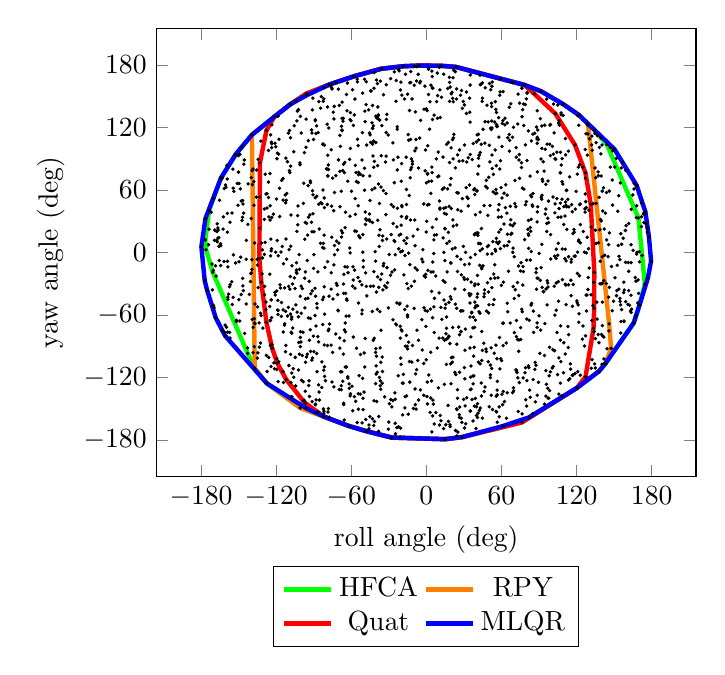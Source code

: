 \begin{tikzpicture}
\begin{axis}[ylabel={yaw angle (deg)}, xlabel={roll angle (deg)}, xtick={-180,-120,-60,0,60,120,180}, ytick={-180,-120,-60,0,60,120,180}, legend style={at={(0.5,-0.2)
}, anchor={north}, legend columns={2}}]
    \addplot[ultra thick, mark={none}, color={green}]
        coordinates {
            (-176.558,12.02)
            (-176.026,2.648)
            (-170.638,-19.02)
            (-142.774,-96.756)
            (-137.108,-111.167)
            (-127.481,-125.524)
            (-100.752,-149.067)
            (-61.688,-166.543)
            (-47.789,-171.471)
            (-27.737,-177.543)
            (14.955,-179.099)
            (28.535,-177.109)
            (76.22,-162.989)
            (120.297,-129.922)
            (137.837,-113.995)
            (143.099,-106.42)
            (165.668,-67.515)
            (170.346,-50.166)
            (174.499,-30.26)
            (172.355,-2.904)
            (169.37,33.194)
            (144.183,103.479)
            (134.387,117.401)
            (121.783,131.941)
            (109.412,142.157)
            (91.55,154.665)
            (78.205,160.733)
            (23.63,177.957)
            (11.976,179.039)
            (-5.591,179.272)
            (-18.509,178.643)
            (-36.035,176.223)
            (-57.737,169.035)
            (-72.291,163.212)
            (-77.866,160.89)
            (-95.9,152.318)
            (-108.621,142.212)
            (-121.616,130.023)
            (-139.364,112.847)
            (-147.406,101.322)
            (-152.47,93.815)
            (-164.062,71.548)
            (-173.612,40.355)
            (-176.558,12.02)
        }
        ;
    \addplot[ultra thick, mark={none}, color={orange}]
        coordinates {
            (-139.364,112.847)
            (-137.108,-111.167)
            (-127.481,-125.524)
            (-100.752,-149.067)
            (-61.688,-166.543)
            (-47.789,-171.471)
            (-27.737,-177.543)
            (14.955,-179.099)
            (28.535,-177.109)
            (76.22,-162.989)
            (120.297,-129.922)
            (137.837,-113.995)
            (143.099,-106.42)
            (147.57,-91.897)
            (145.984,-68.419)
            (129.22,121.964)
            (128.211,124.033)
            (121.783,131.941)
            (109.412,142.157)
            (91.55,154.665)
            (78.205,160.733)
            (23.63,177.957)
            (11.976,179.039)
            (-5.591,179.272)
            (-18.509,178.643)
            (-36.035,176.223)
            (-57.737,169.035)
            (-72.291,163.212)
            (-77.866,160.89)
            (-95.9,152.318)
            (-108.621,142.212)
            (-121.616,130.023)
            (-139.364,112.847)
        }
        ;
    \addplot[ultra thick, mark={none}, color={red}]
        coordinates {
            (-133.406,-5.888)
            (-131.861,-28.443)
            (-127.777,-67.142)
            (-123.245,-91.709)
            (-119.14,-105.983)
            (-112.02,-121.799)
            (-98.439,-142.315)
            (-96.703,-144.459)
            (-81.967,-157.392)
            (-61.688,-166.543)
            (-47.789,-171.471)
            (-27.737,-177.543)
            (14.955,-179.099)
            (28.535,-177.109)
            (76.22,-162.989)
            (120.297,-129.922)
            (127.142,-119.134)
            (133.52,-72.637)
            (134.021,-53.552)
            (134.157,-18.983)
            (131.315,46.266)
            (127.057,76.523)
            (118.726,103.153)
            (103.067,133.144)
            (86.168,152.237)
            (78.205,160.733)
            (23.63,177.957)
            (11.976,179.039)
            (-5.591,179.272)
            (-18.509,178.643)
            (-36.035,176.223)
            (-57.737,169.035)
            (-72.291,163.212)
            (-77.866,160.89)
            (-95.9,152.318)
            (-108.621,142.212)
            (-121.616,130.023)
            (-127.728,117.112)
            (-132.976,85.948)
            (-133.406,-5.888)
        }
        ;
    \addplot[ultra thick, mark={none}, color={blue}]
        coordinates {
            (-179.757,5.524)
            (-177.087,-26.879)
            (-175.185,-36.122)
            (-168.301,-62.555)
            (-163.292,-74.181)
            (-160.715,-80.007)
            (-127.481,-125.524)
            (-96.099,-149.302)
            (-81.967,-157.392)
            (-61.688,-166.543)
            (-47.789,-171.471)
            (-27.737,-177.543)
            (14.955,-179.099)
            (28.535,-177.109)
            (61.293,-166.475)
            (81.974,-158.162)
            (120.297,-129.922)
            (137.837,-113.995)
            (143.099,-106.42)
            (165.668,-67.515)
            (170.346,-50.166)
            (176.964,-24.364)
            (179.495,-8.32)
            (177.808,14.881)
            (174.927,39.099)
            (167.961,64.387)
            (150.288,98.994)
            (134.387,117.401)
            (121.783,131.941)
            (109.412,142.157)
            (91.55,154.665)
            (78.205,160.733)
            (23.63,177.957)
            (11.976,179.039)
            (-5.591,179.272)
            (-18.509,178.643)
            (-36.035,176.223)
            (-57.737,169.035)
            (-72.291,163.212)
            (-77.866,160.89)
            (-95.031,151.179)
            (-108.621,142.212)
            (-121.616,130.023)
            (-139.364,112.847)
            (-147.406,101.322)
            (-152.47,93.815)
            (-164.062,71.548)
            (-176.475,32.57)
            (-179.757,5.524)
        }
        ;
    \addplot+[only marks, color={black}, mark={*}, mark size={0.4}, mark color=black]
        coordinates {
            (3.549,-95.723)
            (59.71,62.292)
            (-91.421,114.613)
            (173.739,37.787)
            (48.76,-1.588)
            (67.365,142.713)
            (-149.111,-65.673)
            (17.336,-146.763)
            (-87.291,-53.186)
            (3.199,-54.301)
            (108.412,51.063)
            (10.487,-165.519)
            (-4.772,-131.833)
            (-90.212,-80.244)
            (-22.747,91.357)
            (18.83,-87.378)
            (-41.922,-18.451)
            (-24.261,145.045)
            (-123.915,-45.473)
            (40.908,-39.7)
            (-50.98,152.882)
            (13.693,-168.979)
            (4.717,157.779)
            (44.71,3.525)
            (76.434,130.242)
            (51.274,119.288)
            (-90.122,108.43)
            (-127.481,-125.524)
            (77.503,-18.329)
            (174.927,39.099)
            (-81.51,102.919)
            (-58.414,-26.432)
            (-56.44,-142.822)
            (42.808,170.03)
            (-28.592,166.718)
            (-170.258,-50.547)
            (5.933,12.105)
            (-69.176,77.809)
            (52.33,159.444)
            (-20.944,-70.775)
            (55.991,13.511)
            (105.506,124.254)
            (67.015,-67.69)
            (163.534,-9.749)
            (-73.591,140.148)
            (-91.421,-103.3)
            (-7.335,-16.744)
            (41.602,90.435)
            (89.014,43.812)
            (-132.557,-86.851)
            (-63.055,162.492)
            (167.953,44.815)
            (21.561,109.823)
            (-83.909,149.532)
            (139.642,-30.106)
            (70.215,-44.156)
            (14.886,-28.51)
            (-148.921,94.1)
            (-97.04,-53.076)
            (126.678,41.858)
            (124.949,81.767)
            (49.642,-37.954)
            (31.006,-147.177)
            (-111.543,56.512)
            (-123.383,122.447)
            (-15.353,-51.527)
            (103.769,3.188)
            (-157.994,-39.899)
            (-119.14,-105.983)
            (162.257,-50.602)
            (108.659,-26.077)
            (16.191,103.776)
            (-88.557,-146.051)
            (115.281,-111.866)
            (9.111,72.636)
            (-31.461,-14.529)
            (-5.591,179.272)
            (-108.255,-124.774)
            (-159.041,70.411)
            (-67.503,-114.6)
            (34.633,-41.569)
            (-76.088,-35.196)
            (17.551,19.275)
            (21.211,167.62)
            (55.536,137.234)
            (102.412,-94.232)
            (-54.248,-150.295)
            (-28.459,-141.008)
            (-1.186,159.649)
            (-14.111,-0.616)
            (-45.288,73.345)
            (30.675,-121.214)
            (129.855,40.545)
            (-47.674,103.028)
            (-129.397,-1.893)
            (118.982,41.625)
            (24.332,26.358)
            (-81.627,-32.865)
            (88.49,29.349)
            (-30.392,-53.203)
            (-93.458,-84.226)
            (49.764,72.108)
            (4.344,-172.083)
            (-11.125,84.787)
            (63.801,-86.867)
            (35.039,93.923)
            (-66.85,-123.558)
            (74.251,-124.767)
            (87.893,-15.535)
            (-61.275,89.341)
            (-127.274,56.321)
            (-32.138,115.075)
            (-0.776,-23.591)
            (-97.946,66.404)
            (-6.923,-103.617)
            (89.373,108.49)
            (-70.566,-55.398)
            (76.88,137.023)
            (-90.647,55.359)
            (-108.484,82.804)
            (-42.915,118.977)
            (155.929,-54.795)
            (105.974,42.085)
            (5.067,-9.204)
            (19.146,-42.414)
            (-55.008,108.616)
            (63.115,42.971)
            (-89.008,-34.298)
            (-31.637,132.465)
            (46.75,104.96)
            (159.106,-9.46)
            (70.192,-4.06)
            (81.483,17.787)
            (-3.61,-6.455)
            (-150.147,92.846)
            (95.428,65.365)
            (-134.354,-33.732)
            (-99.949,114.63)
            (-75.568,14.556)
            (146.171,58.94)
            (-111.008,87.073)
            (-16.622,170.973)
            (-43.009,103.969)
            (-20.019,-74.151)
            (131.315,46.266)
            (-24.931,-163.863)
            (113.627,-4.092)
            (-20.546,0.672)
            (-42.022,81.796)
            (81.538,116.613)
            (69.27,4.116)
            (84.097,-48.854)
            (-73.381,-2.232)
            (135.339,71.758)
            (-155.115,-49.866)
            (98.982,92.904)
            (-52.639,-97.962)
            (-35.544,121.669)
            (-35.007,-114.145)
            (56.56,-162.841)
            (-20.696,155.838)
            (-49.226,-109.771)
            (41.551,-105.097)
            (57.278,8.453)
            (-37.983,-33.395)
            (42.542,-12.271)
            (139.716,73.378)
            (-22.525,-118.224)
            (67.478,17.347)
            (127.743,43.061)
            (-106.434,-111.531)
            (-138.438,-96.113)
            (16.041,-72.748)
            (-107.769,-138.787)
            (-61.591,-130.168)
            (18.95,64.811)
            (101.167,53.255)
            (6.468,-44.014)
            (-167.109,27.496)
            (-121.375,-111.572)
            (59.972,-31.58)
            (29.765,-140.888)
            (-81.041,-14.303)
            (-146.939,33.811)
            (-24.907,-2.163)
            (50.296,102.829)
            (150.288,98.994)
            (174.499,-30.26)
            (-41.589,172.599)
            (-75.708,44.415)
            (-164.062,71.548)
            (165.896,60.955)
            (91.55,154.665)
            (-98.439,-142.315)
            (-7.491,-74.572)
            (134.021,-53.552)
            (-160.085,62.526)
            (42.882,38.725)
            (85.317,-121.928)
            (35.147,-131.485)
            (15.908,36.761)
            (97.143,68.566)
            (153.691,54.474)
            (82.492,-132.064)
            (41.552,113.402)
            (113.355,-91.211)
            (-27.43,-18.713)
            (-54.485,67.172)
            (88.956,117.394)
            (75.371,-83.555)
            (26.531,-78.921)
            (-67.79,121.022)
            (-77.866,160.89)
            (81.526,30.73)
            (59.05,166.267)
            (46.111,-42.469)
            (-132.976,85.948)
            (-103.462,126.232)
            (-38.798,139.599)
            (113.635,-78.906)
            (-14.136,107.707)
            (-44.67,-32.448)
            (-39.857,165.427)
            (-88.551,-41.9)
            (-83.475,-104.926)
            (106.058,126.474)
            (-72.372,-78.119)
            (-45.887,-165.454)
            (128.211,124.033)
            (88.429,-67.548)
            (126.953,98.777)
            (42.308,93.409)
            (-176.475,32.57)
            (1.754,175.77)
            (99.24,17.206)
            (83.063,-7.246)
            (-87.708,121.443)
            (-65.444,-74.255)
            (97.652,28.698)
            (81.032,22.175)
            (66.036,10.288)
            (165.668,-67.515)
            (52.446,119.472)
            (59.138,3.738)
            (-81.738,16.658)
            (24.298,-87.959)
            (-60.964,34.728)
            (-2.04,-137.02)
            (10.816,156.029)
            (-78.271,79.615)
            (78.976,142.033)
            (24.305,57.402)
            (68.516,163.049)
            (-63.828,-109.859)
            (-114.43,-54.996)
            (128.264,-40.777)
            (-38.938,83.296)
            (35.35,-119.527)
            (-134.872,-12.142)
            (-8.869,-145.983)
            (145.794,-75.229)
            (-36.889,-127.893)
            (63.384,64.895)
            (27.769,39.671)
            (-19.081,1.449)
            (76.238,-54.504)
            (-136.893,-68.443)
            (15.695,-77.994)
            (-117.745,108.597)
            (134.989,-82.667)
            (54.665,-24.563)
            (-128.83,9.663)
            (126.955,56.158)
            (-101.006,85.931)
            (38.65,55.532)
            (24.237,156.942)
            (-15.002,151.807)
            (-96.632,-18.678)
            (-33.295,-31.877)
            (79.882,48.728)
            (-117.972,-104.886)
            (-13.437,-104.635)
            (-71.365,-31.576)
            (-88.125,-70.507)
            (-40.343,105.5)
            (107.213,-70.412)
            (127.142,-119.134)
            (9.625,-129.844)
            (-99.13,-34.636)
            (54.957,98.338)
            (23.63,177.957)
            (4.591,76.631)
            (39.109,-1.947)
            (-57.034,-34.312)
            (93.507,-37.619)
            (-38.714,128.401)
            (-98.598,-76.448)
            (-168.793,20.927)
            (155.542,-66.215)
            (-95.031,151.179)
            (-112.523,-95.18)
            (169.148,-26.399)
            (150.63,-24.281)
            (124.63,-83.176)
            (47.957,69.156)
            (158.968,21.076)
            (53.117,10.34)
            (104.396,-76.751)
            (-58.817,-151.786)
            (-12.482,173.684)
            (176.565,19.54)
            (109.823,43.971)
            (103.77,-55.372)
            (-117.313,61.54)
            (20.723,-105.223)
            (14.053,-45.66)
            (-20.569,-168.525)
            (-74.883,71.385)
            (-26.641,-64.551)
            (-107.485,-115.603)
            (126.993,71.318)
            (37.191,-72.391)
            (41.206,18.627)
            (-2.05,46.564)
            (-1.944,137.36)
            (-63.741,151.556)
            (-91.261,-143.117)
            (88.585,110.418)
            (-20.42,17.474)
            (-149.716,66.225)
            (0.851,-56.303)
            (-116.931,-30.906)
            (-6.957,22.139)
            (154.598,-44.065)
            (40.895,-158.284)
            (-58.275,121.89)
            (37.736,-99.406)
            (107.501,33.955)
            (-39.754,129.149)
            (-23.861,-69.411)
            (-94.671,-43.906)
            (159.218,-47.181)
            (99.059,-114.507)
            (125.187,-70.526)
            (-78.366,-149.802)
            (26.474,98.409)
            (64.842,17.477)
            (-96.13,100.95)
            (43.967,22.965)
            (90.644,-96.763)
            (35.28,-4.768)
            (27.7,-75.993)
            (69.591,120.062)
            (153.87,-3.708)
            (-32.207,56.557)
            (-107.585,-77.512)
            (86.168,152.237)
            (-82.051,-42.769)
            (-58.969,156.112)
            (-108.487,110.034)
            (-37.072,21.756)
            (76.493,-154.896)
            (32.279,86.836)
            (-152.468,-10.009)
            (-58.357,-81.13)
            (-43.03,119.225)
            (5.303,-18.612)
            (44.299,-14.214)
            (140.507,-4.161)
            (102.818,89.939)
            (-77.73,-41.95)
            (59.888,34.173)
            (-128.042,56.107)
            (73.854,-41.334)
            (-103.769,-16.825)
            (-67.797,14.821)
            (-0.993,78.374)
            (-179.757,5.524)
            (168.245,63.937)
            (117.303,-30.757)
            (37.337,-126.024)
            (-17.408,147.241)
            (125.246,20.109)
            (-147.977,-40.328)
            (121.877,-58.767)
            (49.109,35.584)
            (38.584,61.286)
            (142.572,-106.319)
            (-119.149,11.491)
            (-61.718,-125.994)
            (0.831,-145.323)
            (-65.501,76.602)
            (-142.448,65.808)
            (-39.891,-37.981)
            (1.835,-117.518)
            (19.735,70.981)
            (-123.721,3.62)
            (46.177,-133.36)
            (25.112,40.967)
            (24.863,-139.791)
            (154.795,-46.878)
            (-155.458,-28.114)
            (-41.402,-162.088)
            (14.822,-7.777)
            (11.109,129.418)
            (-34.189,151.287)
            (-139.203,78.594)
            (-147.406,101.322)
            (78.552,12.326)
            (50.228,-147.984)
            (-114.468,-114.214)
            (-124.772,44.755)
            (61.299,154.258)
            (160.968,-49.728)
            (-57.561,131.91)
            (6.308,-76.768)
            (57.453,33.926)
            (120.192,-46.428)
            (89.981,-60.8)
            (38.393,17.069)
            (-127.777,-67.142)
            (-139.006,65.02)
            (76.22,-162.989)
            (73.734,-94.794)
            (5.889,-0.948)
            (-64.505,-39.276)
            (-95.141,-97.544)
            (-13.762,54.64)
            (10.29,177.77)
            (-101.621,-2.047)
            (42.365,-151.439)
            (0.056,137.76)
            (28.535,-177.109)
            (77.556,142.473)
            (66.978,26.656)
            (-158.886,-8.512)
            (53.842,-20.669)
            (-162.301,22.403)
            (-115.167,5.705)
            (-127.302,42.698)
            (167.729,33.492)
            (-146.215,-36.646)
            (25.098,-172.278)
            (120.297,-129.922)
            (-100.752,-149.067)
            (121.475,10.728)
            (-28.143,17.229)
            (107.173,76.438)
            (95.434,41.655)
            (-0.757,98.261)
            (79.156,103.21)
            (77.3,-120.381)
            (56.548,-131.988)
            (92.249,99.801)
            (138.895,-8.367)
            (-2.748,-8.989)
            (-132.211,106.868)
            (53.324,-50.073)
            (-102.137,-112.785)
            (-70.316,156.718)
            (-17.293,-54.789)
            (-114.449,70.955)
            (94.354,-98.781)
            (-41.837,-142.316)
            (113.152,-70.969)
            (-57.041,147.137)
            (143.957,12.065)
            (-45.045,49.944)
            (-150.083,77.08)
            (-124.391,112.782)
            (120.815,0.242)
            (-86.696,-80.683)
            (-114.512,50.224)
            (-170.201,-17.238)
            (11.616,-161.408)
            (-16.111,8.668)
            (158.103,-36.03)
            (114.55,-121.128)
            (-153.785,58.646)
            (65.595,-17.961)
            (34.472,148.072)
            (0.29,29.921)
            (-90.089,-15.33)
            (83.745,31.79)
            (104.283,96.24)
            (-25.612,66.945)
            (-129.205,-32.541)
            (-55.886,68.044)
            (81.937,-110.471)
            (126.353,-89.724)
            (36.197,-57.37)
            (97.079,-33.134)
            (127.174,-79.925)
            (-137.551,-90.36)
            (82.974,-138.938)
            (126.229,0.372)
            (-121.852,-105.844)
            (57.481,40.726)
            (64.981,-56.88)
            (40.21,58.958)
            (-66.35,-97.524)
            (-40.545,-125.911)
            (-32.337,36.347)
            (-57.737,169.035)
            (110.809,34.98)
            (-88.963,-60.572)
            (127.543,-40.905)
            (64.514,55.072)
            (137.431,73.633)
            (73.961,-83.879)
            (111.363,-31.29)
            (-110.979,-60.96)
            (-10.351,-149.617)
            (-63.289,-13.945)
            (-47.974,-32.468)
            (-133.245,23.342)
            (-142.623,26.894)
            (28.762,51.569)
            (7.941,31.939)
            (-118.909,-55.179)
            (4.228,-37.313)
            (111.191,93.602)
            (-73.89,128.047)
            (20.983,147.808)
            (-11.094,-89.232)
            (-15.075,-92.465)
            (-140.332,-20.206)
            (87.636,-19.248)
            (31.987,133.35)
            (-13.258,162.763)
            (15.48,-49.742)
            (-111.914,50.113)
            (-114.356,-76.283)
            (154.636,-6.835)
            (28.77,138.224)
            (-101.4,-97.483)
            (157.184,13.647)
            (-20.16,26.135)
            (-135.846,53.135)
            (48.595,61.896)
            (-50.415,-13.887)
            (-85.739,-133.911)
            (134.388,-106.843)
            (3.626,160.461)
            (19.614,-10.267)
            (-90.51,37.151)
            (60.942,-67.882)
            (151.663,90.108)
            (-124.249,12.836)
            (147.57,-91.897)
            (-48.163,141.825)
            (136.59,112.012)
            (64.647,6.634)
            (1.055,75.852)
            (-168.007,-22.661)
            (-34.761,-35.787)
            (21.767,174.828)
            (26.657,-148.209)
            (-23.309,118.233)
            (39.258,36.241)
            (-89.878,-2.113)
            (-10.588,15.601)
            (155.194,-50.226)
            (163.888,-54.381)
            (112.968,50.914)
            (87.571,-108.13)
            (-24.737,-173.914)
            (96.479,-27.119)
            (68.277,18.41)
            (113.489,-30.986)
            (177.808,14.881)
            (-61.688,-166.543)
            (56.71,-123.657)
            (-142.869,-91.596)
            (44.735,162.753)
            (-48.437,-160.171)
            (4.966,-156.771)
            (129.017,-35.52)
            (18.977,-167.02)
            (-162.961,71.31)
            (113.456,97.187)
            (-42.298,106.912)
            (45.871,-87.128)
            (43.302,8.379)
            (141.054,-80.4)
            (-54.636,-23.996)
            (-98.21,47.077)
            (102.082,-32.411)
            (-12.549,79.465)
            (71.933,-65.231)
            (83.299,54.747)
            (-115.858,-61.264)
            (-149.768,-45.283)
            (35.658,-131.094)
            (-69.536,141.014)
            (60.42,-135.957)
            (38.529,-31.753)
            (-78.799,73.686)
            (-32.596,86.784)
            (58.878,154.049)
            (-138.369,-71.89)
            (-55.232,166.175)
            (58.327,10.215)
            (-149.688,-8.863)
            (-47.789,-171.471)
            (14.192,62.01)
            (-16.993,-138.307)
            (-38.206,-171.612)
            (-99.919,-58.267)
            (-137.721,45.273)
            (80.297,-122.971)
            (-70.87,-40.371)
            (-76.043,-88.902)
            (115.016,-106.805)
            (51.192,-108.028)
            (103.277,89.429)
            (-20.168,-107.284)
            (-8.204,100.042)
            (70.275,-76.857)
            (23.123,81.109)
            (-21.008,-177.128)
            (-60.682,-135.559)
            (-130.596,-72.575)
            (70.669,46.839)
            (43.064,-149.202)
            (168.865,-48.505)
            (-97.479,-141.768)
            (-41.859,157.51)
            (115.434,-26.644)
            (-23.563,-168.114)
            (-85.556,22.591)
            (96.942,32.863)
            (29.533,5.866)
            (-19.474,43.796)
            (-64.109,-61.154)
            (120.562,75.167)
            (-125.117,-51.842)
            (-151.701,-65.103)
            (-82.25,8.709)
            (86.595,114.334)
            (-139.416,-6.945)
            (-156.744,-30.911)
            (-145.803,84.673)
            (-90.991,59.198)
            (-106.698,-72.417)
            (109.803,-86.57)
            (-130.935,-5.195)
            (-37.428,46.995)
            (61.293,-166.475)
            (61.585,-28.453)
            (-118.315,-3.079)
            (30.608,-11.647)
            (-13.283,-124.37)
            (20.051,-100.865)
            (49.361,-104.808)
            (62.089,56.819)
            (16.033,-107.322)
            (42.054,93.3)
            (47.034,157.93)
            (-175.185,-36.122)
            (121.692,12.032)
            (-69.545,-131.464)
            (171.844,34.24)
            (-65.15,86.38)
            (166.847,-24.075)
            (-26.693,-142.102)
            (40.824,-145.03)
            (111.562,-8.06)
            (-145.194,-77.625)
            (94.476,122.054)
            (55.938,122.755)
            (39.598,-51.17)
            (80.07,-7.401)
            (122.94,46.524)
            (55.999,134.367)
            (-99.166,-98.797)
            (52.242,126.065)
            (-36.429,-131.232)
            (35.572,-39.937)
            (134.387,117.401)
            (-56.728,36.492)
            (148.458,-55.88)
            (58.414,-81.532)
            (-96.696,-133.143)
            (34.17,-39.544)
            (71.814,91.451)
            (95.014,36.903)
            (-31.074,-28.997)
            (-48.575,-19.542)
            (-59.392,-128.309)
            (-142.774,-96.756)
            (85.092,56.573)
            (55.697,60.4)
            (-151.721,-66.317)
            (-166.586,23.664)
            (55.527,-88.991)
            (102.396,-3.473)
            (106.183,122.209)
            (152.926,39.55)
            (-92.571,-63.347)
            (135.64,8.562)
            (-9.151,97.465)
            (-69.113,112.257)
            (-4.603,126.649)
            (107.111,96.075)
            (52.213,-111.192)
            (115.652,-9.181)
            (79.385,-141.36)
            (-11.596,-105.088)
            (58.202,-157.654)
            (-103.785,-9.834)
            (-43.472,60.204)
            (-56.746,83.534)
            (84.925,-154.639)
            (-66.326,128.566)
            (122.948,-117.691)
            (-27.603,-148.08)
            (35.171,-152.016)
            (49.702,-57.993)
            (109.776,26.833)
            (16.104,-61.814)
            (-79.15,46.082)
            (-91.718,29.0)
            (164.891,55.225)
            (-7.768,178.245)
            (-60.957,127.396)
            (-113.204,-33.977)
            (-88.276,-153.599)
            (-123.345,-88.155)
            (149.529,-46.797)
            (39.953,105.995)
            (140.616,-47.656)
            (157.866,-66.169)
            (131.723,-111.129)
            (34.801,-61.891)
            (-108.641,-59.032)
            (-29.542,-145.107)
            (-21.74,16.577)
            (-147.828,49.347)
            (110.87,-97.374)
            (8.071,17.047)
            (53.482,74.963)
            (-159.042,19.507)
            (132.436,-102.79)
            (-9.062,6.521)
            (108.423,67.876)
            (-112.479,-56.518)
            (-158.612,-42.796)
            (-9.82,178.837)
            (15.444,43.065)
            (26.134,87.689)
            (116.096,45.898)
            (17.51,105.611)
            (-100.655,130.565)
            (-132.564,-58.33)
            (-74.397,134.47)
            (58.618,150.841)
            (-95.146,-7.669)
            (2.894,144.634)
            (28.359,-162.901)
            (-82.583,59.834)
            (73.352,-152.5)
            (107.415,-104.743)
            (-83.602,-129.544)
            (143.687,-29.854)
            (-96.736,28.699)
            (-48.372,32.149)
            (-165.281,50.088)
            (41.796,82.929)
            (95.433,-113.304)
            (72.427,-115.064)
            (35.779,-28.435)
            (-6.264,-141.593)
            (-78.367,84.011)
            (-60.681,134.208)
            (170.017,0.687)
            (-137.546,-63.568)
            (56.138,56.836)
            (61.299,-89.279)
            (-82.68,103.682)
            (29.962,-24.16)
            (-39.189,-54.613)
            (-118.447,-123.834)
            (-129.411,31.692)
            (118.661,-116.118)
            (-77.409,-68.667)
            (31.279,0.109)
            (-65.545,-160.717)
            (-69.159,-91.744)
            (-19.173,-125.235)
            (62.117,6.222)
            (-51.414,88.616)
            (-69.05,43.83)
            (-66.146,84.596)
            (44.198,-15.624)
            (35.128,170.276)
            (-26.345,88.774)
            (13.142,-82.053)
            (-78.656,-153.029)
            (10.185,-82.218)
            (163.14,-56.118)
            (-67.428,117.378)
            (11.976,179.039)
            (1.732,151.547)
            (59.257,88.007)
            (-48.751,38.817)
            (-103.088,135.596)
            (-21.424,-49.638)
            (27.864,-159.108)
            (-154.164,-2.319)
            (50.017,-50.175)
            (-22.141,175.959)
            (3.447,-139.648)
            (129.065,113.713)
            (-96.703,-144.459)
            (98.432,-132.483)
            (-169.111,21.584)
            (24.22,-53.561)
            (-164.294,-12.588)
            (-14.172,-85.962)
            (88.636,38.953)
            (-92.809,-74.124)
            (-8.294,108.303)
            (59.389,-101.992)
            (-141.401,-40.279)
            (93.542,-37.438)
            (-67.949,-131.668)
            (-155.206,37.868)
            (-84.622,8.796)
            (-35.278,-125.508)
            (33.277,51.774)
            (-63.644,-44.701)
            (107.004,-84.076)
            (60.392,101.572)
            (26.53,-114.92)
            (89.501,-124.537)
            (-110.246,114.461)
            (27.373,-56.094)
            (116.594,-117.795)
            (-123.245,-91.709)
            (106.873,76.402)
            (-35.061,11.583)
            (30.469,-35.752)
            (-138.549,80.071)
            (14.955,-179.099)
            (-108.621,142.212)
            (-131.013,2.58)
            (-82.916,4.704)
            (10.435,49.355)
            (-70.357,-55.868)
            (111.105,109.255)
            (6.237,131.713)
            (-45.413,36.861)
            (-60.901,-137.568)
            (107.742,132.171)
            (-137.241,-67.666)
            (112.151,22.155)
            (-67.886,20.974)
            (-0.146,-102.933)
            (129.22,121.964)
            (-133.406,-5.888)
            (62.698,122.419)
            (157.832,-65.806)
            (112.067,59.777)
            (91.567,89.733)
            (-139.728,-19.601)
            (-84.287,47.856)
            (-88.092,-141.424)
            (-83.317,46.744)
            (92.137,51.139)
            (93.355,86.961)
            (-126.106,52.749)
            (-82.819,-69.063)
            (-88.791,126.336)
            (-100.035,-32.352)
            (-85.965,46.327)
            (146.226,-33.472)
            (-159.021,37.526)
            (-77.607,-158.054)
            (-76.021,160.981)
            (107.042,-125.311)
            (-95.705,-100.251)
            (77.193,-13.476)
            (81.709,16.39)
            (72.791,-28.836)
            (-8.641,-116.47)
            (-52.918,75.046)
            (37.845,60.229)
            (98.392,-90.996)
            (-19.746,85.207)
            (48.448,141.211)
            (30.373,141.498)
            (-53.064,-27.742)
            (-31.661,12.876)
            (109.412,142.157)
            (157.738,-28.526)
            (-164.457,8.449)
            (-129.537,41.656)
            (-44.132,154.965)
            (80.413,88.259)
            (-79.808,80.298)
            (-177.087,-26.879)
            (102.127,114.71)
            (18.572,163.121)
            (13.92,0.121)
            (-118.427,-55.589)
            (44.793,148.066)
            (40.016,-156.363)
            (-100.209,-85.827)
            (-64.752,-109.828)
            (79.118,45.778)
            (-119.755,51.342)
            (-27.737,-177.543)
            (20.926,108.21)
            (-66.136,-144.55)
            (-38.248,65.588)
            (-0.454,-20.851)
            (21.099,31.292)
            (161.202,-9.596)
            (-60.223,126.355)
            (107.697,83.911)
            (-64.988,-13.638)
            (138.728,-29.997)
            (-133.384,-90.841)
            (82.911,73.287)
            (110.969,-30.522)
            (92.223,7.785)
            (34.688,134.475)
            (80.084,-147.293)
            (-48.929,125.437)
            (-146.691,49.814)
            (-125.098,-20.802)
            (-176.026,2.648)
            (0.601,136.125)
            (-54.362,44.812)
            (88.736,77.318)
            (-112.208,-89.143)
            (13.344,91.53)
            (-169.166,11.713)
            (143.099,-106.42)
            (44.08,-137.654)
            (-116.191,0.452)
            (-96.093,127.872)
            (69.024,0.117)
            (-88.808,127.353)
            (-81.879,158.138)
            (-12.747,31.159)
            (-103.677,-18.975)
            (1.208,-17.088)
            (48.776,5.58)
            (155.285,18.06)
            (72.728,-83.49)
            (87.072,-143.36)
            (-66.064,-39.249)
            (114.359,72.526)
            (-42.326,121.512)
            (-128.238,-54.84)
            (-20.7,-82.156)
            (-173.612,40.355)
            (45.196,-12.742)
            (-91.325,19.853)
            (-103.413,-20.043)
            (130.093,-14.84)
            (-25.844,11.375)
            (-167.287,20.218)
            (30.811,-93.771)
            (75.372,-72.087)
            (87.921,120.351)
            (0.882,45.452)
            (6.364,-164.525)
            (-19.592,150.936)
            (97.787,-139.902)
            (-41.234,61.748)
            (128.499,14.502)
            (-120.975,-38.243)
            (-15.043,-60.007)
            (-114.154,-124.775)
            (39.658,-168.822)
            (9.885,73.246)
            (46.383,-39.5)
            (-78.723,93.256)
            (17.981,-47.98)
            (73.075,-120.195)
            (148.453,69.49)
            (133.992,-75.899)
            (-143.898,-49.453)
            (55.036,144.677)
            (105.82,-101.149)
            (24.501,-3.699)
            (62.401,-143.062)
            (-25.605,173.192)
            (55.826,-137.986)
            (-143.774,11.628)
            (-159.358,83.646)
            (-29.646,-1.972)
            (-74.592,-44.549)
            (39.091,-140.007)
            (-62.865,68.358)
            (-75.309,156.827)
            (51.404,156.124)
            (24.393,-175.908)
            (140.359,-107.196)
            (-89.741,19.912)
            (57.739,129.341)
            (131.569,-40.559)
            (101.141,-93.208)
            (-90.967,-101.202)
            (-15.962,-79.589)
            (-131.157,-20.526)
            (156.714,86.407)
            (134.79,81.036)
            (-39.646,-143.042)
            (-78.957,-8.775)
            (-64.908,23.904)
            (-95.611,27.927)
            (14.448,37.5)
            (38.797,-47.609)
            (17.083,-82.286)
            (-18.509,178.643)
            (56.654,120.99)
            (31.224,-73.538)
            (35.597,-81.001)
            (-139.305,-16.222)
            (121.296,-50.276)
            (42.049,-56.931)
            (85.035,113.469)
            (69.61,-129.707)
            (-116.572,-34.062)
            (40.596,112.84)
            (-0.394,-70.957)
            (96.16,27.878)
            (-165.727,14.201)
            (-13.179,-11.644)
            (44.308,-103.619)
            (-36.251,62.815)
            (175.481,27.627)
            (-81.859,-152.292)
            (79.862,147.306)
            (99.164,122.774)
            (83.385,20.307)
            (20.7,3.293)
            (17.11,157.341)
            (14.978,-53.404)
            (136.245,-47.673)
            (-88.704,-145.406)
            (77.75,121.759)
            (-110.002,-32.514)
            (19.456,-106.851)
            (14.438,-84.169)
            (-112.132,12.844)
            (22.97,4.324)
            (-79.025,-89.184)
            (-99.685,-122.591)
            (52.044,143.181)
            (-44.898,112.823)
            (83.014,23.925)
            (19.491,-9.819)
            (50.753,86.839)
            (71.73,100.518)
            (141.777,-27.081)
            (-34.285,59.343)
            (-133.576,-67.476)
            (161.531,-36.535)
            (24.227,-150.061)
            (-43.444,124.434)
            (-40.152,-116.601)
            (-12.609,108.436)
            (122.965,9.244)
            (-100.68,-81.547)
            (-106.64,-54.328)
            (33.482,90.852)
            (6.427,16.695)
            (-119.487,-101.922)
            (-101.288,-16.105)
            (83.766,0.874)
            (145.984,-68.419)
            (40.017,-148.035)
            (13.363,-26.97)
            (-40.597,-95.837)
            (44.248,-75.794)
            (58.157,-148.164)
            (0.45,-138.139)
            (-40.193,-108.789)
            (-82.04,-112.978)
            (-55.813,-91.915)
            (32.064,153.878)
            (-48.032,163.733)
            (83.951,53.43)
            (96.96,-29.218)
            (10.852,42.583)
            (110.617,-5.854)
            (116.674,-51.63)
            (32.855,-25.623)
            (-119.573,-112.185)
            (105.11,33.816)
            (139.19,31.615)
            (74.213,93.881)
            (27.755,-56.127)
            (83.665,-50.397)
            (73.26,151.89)
            (-135.542,79.032)
            (-94.359,107.274)
            (24.947,93.588)
            (61.127,126.402)
            (-35.204,-100.295)
            (-85.863,144.69)
            (2.524,118.277)
            (122.944,26.724)
            (-21.841,174.227)
            (139.385,109.965)
            (-17.841,11.373)
            (139.403,94.597)
            (1.061,102.367)
            (52.437,93.548)
            (-68.636,-114.407)
            (-121.616,130.023)
            (143.855,57.528)
            (-119.514,-36.875)
            (-16.078,32.82)
            (37.259,-161.568)
            (-100.709,-41.981)
            (144.183,103.479)
            (-24.445,-68.558)
            (-92.497,-94.888)
            (44.798,-93.923)
            (-59.796,58.689)
            (-15.292,-90.054)
            (92.632,70.192)
            (-98.43,-124.02)
            (-94.836,16.631)
            (-65.901,-20.973)
            (163.647,-57.463)
            (88.548,135.896)
            (-105.473,-24.328)
            (-145.397,88.721)
            (-158.817,-76.438)
            (-15.97,60.426)
            (-126.16,67.515)
            (-112.02,-121.799)
            (166.12,66.172)
            (59.412,21.939)
            (-64.697,-76.05)
            (-5.316,109.713)
            (-109.365,78.518)
            (-170.012,-51.201)
            (-160.715,-80.007)
            (-38.56,130.972)
            (52.335,-33.769)
            (8.882,128.776)
            (-108.339,6.032)
            (-174.105,7.383)
            (44.555,144.929)
            (-54.216,-48.535)
            (-19.712,45.114)
            (-8.793,134.83)
            (102.775,46.613)
            (53.375,58.091)
            (71.032,-35.69)
            (-140.49,-27.811)
            (127.773,-0.441)
            (58.775,-111.635)
            (-100.66,-90.418)
            (10.795,41.518)
            (79.233,-110.62)
            (52.41,-1.325)
            (137.16,77.276)
            (174.596,37.461)
            (-8.264,-150.283)
            (104.964,141.455)
            (-6.324,81.057)
            (2.968,-153.463)
            (67.419,31.357)
            (127.314,48.763)
            (151.875,-41.398)
            (89.132,-24.702)
            (-11.986,89.773)
            (-137.878,67.973)
            (-118.994,95.3)
            (179.495,-8.32)
            (111.847,59.433)
            (-5.251,162.729)
            (-21.063,-48.769)
            (-25.251,10.573)
            (-161.536,61.378)
            (-78.954,139.481)
            (-148.36,-4.563)
            (-66.277,-30.238)
            (-86.568,-152.528)
            (21.221,-100.447)
            (36.632,89.254)
            (-165.671,5.85)
            (-28.669,-21.896)
            (4.351,173.963)
            (94.639,-68.227)
            (26.33,-155.57)
            (31.466,-164.345)
            (-102.852,35.32)
            (150.532,81.957)
            (43.108,160.878)
            (-15.54,-29.906)
            (-2.822,2.675)
            (122.429,45.98)
            (108.991,65.598)
            (153.77,-35.266)
            (-127.776,-98.78)
            (-104.75,-100.619)
            (-169.614,-53.188)
            (60.479,52.229)
            (105.531,-46.842)
            (54.977,2.918)
            (34.917,-48.483)
            (-54.489,102.549)
            (30.471,-168.288)
            (-23.192,79.145)
            (44.791,-158.907)
            (137.88,-86.5)
            (-120.719,-40.814)
            (100.528,-110.778)
            (-49.346,59.69)
            (121.738,122.093)
            (-107.004,-30.222)
            (-66.848,78.65)
            (74.488,143.27)
            (-107.948,-76.521)
            (127.488,113.839)
            (-51.349,-163.471)
            (47.89,-95.168)
            (18.019,-80.443)
            (109.265,131.483)
            (-49.784,-133.904)
            (52.879,-150.68)
            (8.634,-91.675)
            (-19.025,-155.761)
            (-26.489,27.704)
            (71.915,-80.762)
            (-39.9,-99.503)
            (-7.826,-112.324)
            (-36.419,-105.398)
            (-125.771,34.171)
            (27.459,-6.422)
            (-87.413,-49.052)
            (133.192,46.848)
            (-16.729,-89.875)
            (8.155,144.71)
            (7.911,89.77)
            (107.023,47.297)
            (14.707,22.974)
            (-131.861,-28.443)
            (54.599,125.085)
            (-81.282,-118.873)
            (113.799,43.768)
            (0.853,75.044)
            (81.54,-108.79)
            (-78.699,73.245)
            (-47.58,-41.583)
            (80.494,152.884)
            (-73.848,-11.903)
            (-15.635,34.288)
            (-102.573,44.51)
            (46.842,125.515)
            (108.43,90.049)
            (-65.548,-84.696)
            (-86.665,-18.54)
            (62.022,27.357)
            (-162.218,34.185)
            (-32.134,92.405)
            (-81.457,-109.658)
            (-67.094,18.907)
            (-14.483,-34.607)
            (55.819,83.295)
            (-108.483,-97.735)
            (-143.842,-6.539)
            (-42.452,-84.252)
            (60.622,123.653)
            (172.355,-2.904)
            (-113.068,-68.362)
            (146.22,18.77)
            (5.213,-141.587)
            (-23.048,42.409)
            (57.167,-24.217)
            (-51.502,-31.04)
            (155.984,7.886)
            (17.882,-80.368)
            (37.953,-118.374)
            (74.051,88.7)
            (161.654,-18.115)
            (-168.424,-12.826)
            (135.655,105.362)
            (19.794,-44.745)
            (40.333,18.694)
            (-37.869,16.462)
            (-135.021,-101.41)
            (-27.958,45.837)
            (96.42,103.972)
            (-15.813,-137.615)
            (118.059,19.404)
            (56.689,-136.523)
            (57.845,19.504)
            (80.374,153.171)
            (-9.802,-53.615)
            (64.928,110.044)
            (88.007,-35.221)
            (115.857,-6.612)
            (170.346,-50.166)
            (19.686,-125.865)
            (36.414,-141.072)
            (63.999,-159.015)
            (-161.697,-8.711)
            (-131.702,9.17)
            (-132.045,-60.531)
            (-17.128,-2.916)
            (28.025,155.382)
            (83.848,107.061)
            (-43.17,-56.589)
            (-3.612,-64.494)
            (-97.192,12.697)
            (-6.23,-84.175)
            (-81.44,43.019)
            (165.162,2.031)
            (-160.83,-69.692)
            (107.583,133.861)
            (-93.083,36.024)
            (-94.042,-127.601)
            (96.105,147.131)
            (91.029,-26.8)
            (-64.598,38.644)
            (15.497,-165.175)
            (-19.927,34.511)
            (-86.098,-126.978)
            (-81.979,-154.47)
            (-63.43,-45.775)
            (32.229,-139.413)
            (95.573,-34.925)
            (88.468,-71.834)
            (-93.563,-27.732)
            (163.525,7.439)
            (-22.262,-167.086)
            (-107.435,-138.368)
            (-57.289,-16.885)
            (-44.511,154.916)
            (60.859,-146.017)
            (57.84,110.632)
            (-38.072,-157.355)
            (34.318,-11.044)
            (19.792,100.384)
            (-68.035,-127.806)
            (46.47,-35.861)
            (85.478,-56.249)
            (120.872,-114.424)
            (-108.755,-22.981)
            (132.136,-65.146)
            (-74.059,40.058)
            (-86.512,115.016)
            (-120.433,0.26)
            (25.822,-71.563)
            (24.909,-131.661)
            (77.888,60.861)
            (75.99,85.97)
            (-88.757,52.555)
            (-105.479,121.563)
            (23.196,-49.57)
            (40.531,59.169)
            (-79.313,80.003)
            (133.745,-28.551)
            (-120.289,101.404)
            (-9.075,-130.854)
            (168.242,0.184)
            (18.428,167.967)
            (36.164,-57.994)
            (91.038,128.35)
            (45.322,118.178)
            (78.865,-115.371)
            (98.7,122.122)
            (153.26,6.672)
            (78.205,160.733)
            (-67.323,116.953)
            (75.604,-9.76)
            (-167.509,11.6)
            (20.512,153.732)
            (92.514,-33.461)
            (30.468,-25.972)
            (137.966,52.9)
            (41.406,-30.525)
            (-24.875,-140.821)
            (-71.892,-29.642)
            (7.616,-153.63)
            (-137.171,9.121)
            (-56.277,76.732)
            (-42.599,92.547)
            (49.59,6.718)
            (4.134,-123.258)
            (-25.235,-134.664)
            (91.813,53.047)
            (146.936,100.539)
            (-163.292,-74.181)
            (113.579,-122.332)
            (-44.516,105.56)
            (-94.182,33.725)
            (54.605,-11.744)
            (-58.918,-32.258)
            (-123.581,100.556)
            (-107.74,-64.088)
            (-107.34,-12.719)
            (141.837,-102.103)
            (133.52,-72.637)
            (55.036,56.464)
            (119.668,58.572)
            (18.994,158.692)
            (152.208,-36.615)
            (121.726,-66.984)
            (-101.985,-86.4)
            (-48.843,-82.415)
            (18.213,44.185)
            (-36.035,176.223)
            (68.931,-134.494)
            (-24.058,164.887)
            (-40.303,-92.186)
            (-81.579,-88.711)
            (130.34,109.012)
            (-65.963,-145.845)
            (41.787,108.0)
            (62.835,128.787)
            (64.365,37.72)
            (-93.7,-123.081)
            (31.779,62.158)
            (-128.111,-47.448)
            (-62.695,-120.473)
            (-42.33,-32.305)
            (21.398,89.846)
            (25.427,56.976)
            (76.609,-56.784)
            (-87.295,-114.386)
            (-87.622,53.913)
            (51.765,118.004)
            (-50.742,0.22)
            (-122.208,36.842)
            (-124.114,-109.454)
            (84.53,45.553)
            (58.639,80.126)
            (-115.793,-47.995)
            (-49.48,80.751)
            (86.629,-112.144)
            (71.863,-113.257)
            (-75.922,98.517)
            (-115.652,69.188)
            (-156.853,-82.034)
            (-68.703,101.746)
            (-67.414,128.807)
            (-82.295,-149.961)
            (24.494,-150.586)
            (117.869,22.022)
            (-45.895,-169.155)
            (-96.655,-44.593)
            (-11.898,81.573)
            (5.249,157.616)
            (-41.698,-82.276)
            (33.476,44.668)
            (-17.215,-149.041)
            (48.036,-56.188)
            (19.813,42.146)
            (-6.565,170.933)
            (135.094,21.415)
            (-34.401,-12.789)
            (12.817,60.614)
            (-60.886,-0.416)
            (30.435,103.077)
            (140.283,103.149)
            (-71.707,10.9)
            (-72.258,73.688)
            (41.086,75.213)
            (-14.449,-155.098)
            (103.814,-29.238)
            (168.008,-1.558)
            (61.489,-67.743)
            (71.609,-112.516)
            (73.651,-12.957)
            (5.595,-145.405)
            (-127.221,-114.169)
            (21.391,25.371)
            (97.56,49.256)
            (38.804,-52.968)
            (39.172,-64.871)
            (-109.098,-35.158)
            (41.146,16.444)
            (84.903,44.154)
            (11.067,-156.302)
            (141.481,62.116)
            (-108.151,35.961)
            (23.324,-170.732)
            (134.556,114.21)
            (-82.37,145.02)
            (51.731,-91.436)
            (-103.22,-57.278)
            (-150.445,45.243)
            (40.787,-22.019)
            (92.153,121.354)
            (-79.231,122.993)
            (-176.558,12.02)
            (88.467,-24.59)
            (27.261,150.762)
            (-37.317,127.045)
            (-12.495,163.051)
            (134.157,-18.983)
            (140.483,-29.463)
            (173.424,37.01)
            (-91.126,-36.784)
            (142.104,22.603)
            (-81.909,147.453)
            (-109.84,-108.421)
            (105.304,8.804)
            (176.303,23.636)
            (4.918,-62.54)
            (-45.415,114.521)
            (98.066,-118.259)
            (47.334,63.501)
            (105.866,-135.857)
            (64.661,-48.675)
            (-154.283,61.709)
            (-36.917,-91.468)
            (161.657,27.81)
            (-67.306,144.161)
            (7.433,-22.562)
            (-123.461,33.618)
            (-90.7,148.05)
            (-152.47,93.815)
            (3.531,56.713)
            (-93.423,-138.117)
            (-111.609,-6.36)
            (70.372,27.719)
            (96.468,-50.214)
            (-147.278,30.768)
            (127.894,-56.169)
            (50.764,45.07)
            (1.956,68.07)
            (-48.684,26.883)
            (104.242,51.614)
            (-124.577,-65.425)
            (18.436,10.623)
            (101.529,94.329)
            (90.044,-0.866)
            (-171.822,38.578)
            (-2.028,-106.484)
            (75.183,-17.795)
            (14.411,-126.501)
            (8.926,150.443)
            (-112.749,55.074)
            (64.515,124.203)
            (-123.62,-62.438)
            (-104.223,-50.282)
            (-125.9,-100.695)
            (66.301,139.29)
            (52.591,163.508)
            (42.992,1.746)
            (-160.389,64.723)
            (121.783,131.941)
            (-92.806,68.588)
            (-63.432,136.022)
            (-45.182,-157.453)
            (101.402,-109.35)
            (29.083,87.887)
            (12.395,-64.119)
            (-54.101,76.877)
            (-37.535,-119.912)
            (-161.258,-76.624)
            (140.501,58.844)
            (169.37,33.194)
            (43.895,103.788)
            (117.223,-117.499)
            (-15.046,-61.802)
            (-62.882,-119.237)
            (-45.636,31.387)
            (-157.296,-32.865)
            (-19.492,-75.222)
            (81.974,-158.162)
            (-43.02,141.07)
            (-13.471,136.234)
            (-96.099,-149.302)
            (-120.892,104.781)
            (-33.334,-138.46)
            (41.305,-154.177)
            (88.587,-137.029)
            (-17.954,-21.566)
            (40.96,-51.151)
            (-75.992,-19.402)
            (-36.21,-74.587)
            (-34.835,15.73)
            (-12.92,71.652)
            (-57.527,-138.291)
            (-169.961,51.842)
            (-170.882,-35.879)
            (96.172,20.087)
            (-51.468,-58.884)
            (-102.762,26.501)
            (38.519,-71.795)
            (-117.208,34.465)
            (163.502,-41.086)
            (74.48,71.189)
            (-36.059,92.71)
            (69.027,25.695)
            (51.163,-117.458)
            (-15.515,13.954)
            (-110.305,-52.654)
            (95.478,-137.802)
            (-123.978,1.553)
            (-77.829,-73.521)
            (111.515,45.269)
            (104.782,-117.173)
            (4.186,68.456)
            (169.482,-39.222)
            (-124.865,75.733)
            (-94.286,-62.755)
            (167.961,64.387)
            (15.895,-83.317)
            (135.6,47.103)
            (-39.139,161.924)
            (148.724,45.452)
            (-50.361,-7.834)
            (81.719,3.937)
            (-128.65,75.033)
            (26.38,-158.231)
            (-148.601,60.982)
            (-26.246,43.925)
            (-55.281,-163.148)
            (-20.325,163.414)
            (-73.332,6.715)
            (-108.343,-138.817)
            (56.125,-152.933)
            (-39.023,-23.399)
            (69.333,-32.694)
            (-0.85,-55.704)
            (71.44,43.928)
            (10.202,-38.824)
            (60.113,-103.809)
            (176.964,-24.364)
            (-166.51,13.886)
            (-104.98,-34.552)
            (-18.426,-116.91)
            (16.943,60.963)
            (99.34,-6.238)
            (56.372,-101.887)
            (-119.37,89.975)
            (-11.468,147.327)
            (70.771,69.007)
            (118.726,103.153)
            (-171.235,-11.113)
            (34.973,160.61)
            (38.32,-147.368)
            (-109.056,76.654)
            (-173.62,22.263)
            (-20.543,-101.272)
            (4.686,168.791)
            (-53.984,15.971)
            (-124.817,31.154)
            (122.428,84.347)
            (-50.595,-150.725)
            (68.872,110.532)
            (-30.02,-162.688)
            (86.887,-105.46)
            (126.794,38.682)
            (38.847,-30.254)
            (-0.097,19.732)
            (-87.541,-96.883)
            (110.906,3.078)
            (-117.976,94.35)
            (-66.576,125.864)
            (118.188,-3.592)
            (111.158,48.402)
            (-168.301,-62.555)
            (-102.231,136.946)
            (-1.78,-22.507)
            (56.122,9.94)
            (-64.761,-67.654)
            (-73.456,57.543)
            (5.941,-52.15)
            (137.293,-78.674)
            (4.324,81.882)
            (-97.215,-24.658)
            (-78.0,119.378)
            (88.404,108.789)
            (-51.11,114.94)
            (131.681,24.49)
            (-55.902,20.209)
            (-123.518,104.341)
            (-109.376,117.036)
            (-31.917,-33.655)
            (-146.743,-24.868)
            (132.014,103.12)
            (-146.539,-32.013)
            (159.179,78.809)
            (4.882,127.562)
            (66.561,107.522)
            (58.06,45.938)
            (120.798,131.233)
            (-112.22,90.533)
            (82.162,-64.938)
            (101.594,142.469)
            (117.163,18.219)
            (-49.392,166.106)
            (104.926,-2.718)
            (-56.86,51.627)
            (76.665,61.658)
            (-43.007,-159.518)
            (52.621,80.483)
            (-91.745,117.58)
            (155.284,-77.165)
            (-95.9,152.318)
            (140.561,-70.192)
            (-137.108,-111.167)
            (133.05,-50.944)
            (145.23,-3.961)
            (129.552,3.633)
            (-81.738,4.07)
            (-16.167,91.356)
            (-118.618,-59.503)
            (48.847,-28.981)
            (13.785,170.977)
            (120.49,-48.293)
            (67.086,44.324)
            (0.73,-124.335)
            (105.43,-27.909)
            (145.65,-42.857)
            (13.86,42.395)
            (-30.504,112.72)
            (16.601,-18.63)
            (-124.45,-3.333)
            (120.638,-20.157)
            (136.359,-63.938)
            (-54.223,74.626)
            (-3.311,-93.479)
            (-39.33,-114.919)
            (-36.752,-123.203)
            (-134.6,-96.284)
            (-1.92,-52.966)
            (118.908,-3.307)
            (-69.899,8.866)
            (167.353,-60.721)
            (27.502,-75.86)
            (132.508,98.084)
            (-154.358,-43.141)
            (-60.721,99.862)
            (-47.749,30.969)
            (12.018,148.904)
            (-38.402,132.002)
            (-20.08,68.278)
            (-112.459,47.661)
            (-156.917,28.992)
            (-158.581,-13.897)
            (-81.644,52.308)
            (-11.221,87.335)
            (-55.104,163.564)
            (140.862,39.738)
            (-134.389,89.232)
            (64.583,-134.593)
            (56.28,120.789)
            (-50.599,-139.779)
            (76.017,81.479)
            (-158.533,-44.992)
            (-37.619,5.679)
            (37.193,-118.465)
            (-18.537,-125.375)
            (-7.925,164.461)
            (-34.046,-10.546)
            (-166.336,21.576)
            (-139.778,71.773)
            (-72.291,163.212)
            (55.23,1.296)
            (46.85,-129.072)
            (-89.91,-95.088)
            (145.556,7.557)
            (170.34,-8.965)
            (144.29,-92.44)
            (-50.97,-120.759)
            (68.31,163.29)
            (141.835,-81.157)
            (-69.163,-82.084)
            (-146.436,46.499)
            (42.817,-58.317)
            (-53.008,14.096)
            (37.54,-61.944)
            (-81.326,-59.123)
            (-94.503,64.095)
            (40.489,-42.868)
            (-53.732,-118.23)
            (138.531,21.866)
            (167.409,-27.555)
            (171.771,47.358)
            (-40.306,130.804)
            (-100.562,-76.065)
            (139.64,30.239)
            (-41.614,87.368)
            (4.765,24.118)
            (85.682,-76.74)
            (-133.11,53.315)
            (-43.129,28.759)
            (-92.614,66.885)
            (-164.236,6.596)
            (143.007,37.726)
            (-74.877,-95.874)
            (146.984,81.787)
            (-159.641,-71.684)
            (-109.697,2.759)
            (109.516,-115.356)
            (116.48,39.035)
            (38.186,-90.967)
            (37.432,104.579)
            (3.754,-18.715)
            (-104.446,-128.073)
            (32.41,53.195)
            (24.852,-18.291)
            (11.63,-52.713)
            (-26.701,105.115)
            (30.373,-110.464)
            (-165.472,-7.683)
            (50.477,162.06)
            (-118.527,130.651)
            (-124.679,-89.148)
            (94.407,-145.518)
            (92.884,68.196)
            (21.034,-72.035)
            (-70.206,88.821)
            (-146.014,37.804)
            (2.029,46.07)
            (-67.987,58.724)
            (-151.069,66.186)
            (34.481,64.676)
            (35.696,-108.944)
            (-157.163,-76.695)
            (128.59,93.423)
            (147.878,-13.407)
            (16.378,8.637)
            (-51.276,-55.327)
            (-37.126,-56.684)
            (-136.911,-49.433)
            (42.985,95.857)
            (42.952,-106.798)
            (-35.629,-20.629)
            (17.627,-162.089)
            (-75.435,-124.204)
            (21.975,113.298)
            (-149.993,93.367)
            (108.521,3.375)
            (95.866,-126.417)
            (34.834,-91.733)
            (-31.977,127.691)
            (129.264,-24.039)
            (92.314,54.91)
            (-127.728,117.112)
            (41.816,8.859)
            (-25.374,-16.762)
            (-50.714,17.168)
            (127.057,76.523)
            (-4.747,164.092)
            (-22.143,3.543)
            (103.628,-5.663)
            (154.97,66.747)
            (152.436,-12.239)
            (-123.817,105.834)
            (137.837,-113.995)
            (100.695,101.785)
            (138.213,100.782)
            (-80.671,-123.037)
            (-129.258,-40.551)
            (-82.495,104.034)
            (23.12,173.409)
            (-82.92,-45.265)
            (46.11,45.01)
            (1.84,176.833)
            (137.546,9.343)
            (134.997,-110.804)
            (-105.972,-119.75)
            (27.968,-21.428)
            (-84.511,138.449)
            (19.923,152.204)
            (139.871,-78.704)
            (-139.906,32.548)
            (69.66,-132.721)
            (-46.124,136.876)
            (163.723,41.409)
            (43.841,-125.168)
            (18.581,144.934)
            (-9.65,160.458)
            (112.039,43.825)
            (29.466,144.863)
            (-61.193,4.255)
            (-103.778,145.332)
            (-102.246,-61.671)
            (22.784,-34.949)
            (-23.554,-48.428)
            (-15.89,46.104)
            (-114.167,-10.87)
            (49.381,125.261)
            (41.748,8.578)
            (-139.364,112.847)
            (66.348,97.195)
            (91.279,-74.464)
            (102.629,38.024)
            (-92.381,-39.63)
            (51.386,-25.11)
            (13.37,13.976)
            (-170.638,-19.02)
            (-149.799,-57.876)
            (-126.165,97.88)
            (-49.144,135.565)
            (-134.83,-52.191)
            (111.582,-50.042)
            (-0.007,66.847)
            (171.753,24.864)
            (80.147,-63.765)
            (121.415,81.793)
            (-23.547,24.606)
            (-103.445,20.263)
            (9.43,96.413)
            (-62.532,-19.42)
            (-32.128,160.891)
            (52.184,139.923)
            (-9.311,31.106)
            (-61.82,-60.93)
            (-88.172,114.217)
            (102.609,-60.045)
            (97.193,-139.624)
            (-154.582,79.883)
            (47.677,-92.586)
            (8.754,172.108)
            (51.773,-136.968)
            (-40.867,0.807)
            (-86.094,-85.775)
            (18.544,86.262)
            (-78.434,-75.131)
            (-113.426,-69.669)
            (-167.016,10.245)
            (122.256,-22.384)
            (-57.178,20.663)
            (-85.4,-141.601)
            (-139.163,-64.269)
            (-45.152,30.016)
            (-100.906,84.214)
            (-38.784,30.926)
            (88.511,104.719)
            (-58.588,-13.668)
            (43.896,161.659)
            (157.59,-38.6)
            (-50.575,73.565)
            (35.116,-152.318)
            (-91.013,136.791)
            (-107.529,-61.985)
            (-23.326,120.632)
            (76.293,157.533)
            (-54.405,-135.437)
            (21.521,144.565)
            (55.774,-152.45)
            (-70.906,2.46)
            (148.945,97.613)
            (73.005,123.186)
            (-9.516,-27.689)
            (14.984,22.715)
            (98.624,103.79)
            (29.177,-55.996)
            (103.067,133.144)
            (54.181,-96.652)
            (-52.749,-135.807)
            (34.979,124.981)
            (-135.105,-6.622)
            (-36.655,-25.927)
            (-36.771,164.37)
            (96.927,-130.295)
            (-81.967,-157.392)
            (173.771,28.571)
            (108.464,-137.598)
            (22.825,-115.01)
            (-75.753,158.193)
            (142.447,-2.73)
            (24.063,147.293)
            (94.997,99.017)
            (54.186,-45.206)
            (18.885,-165.201)
            (-42.039,-165.943)
            (23.556,-117.12)
            (159.521,25.756)
            (-96.519,-105.344)
            (39.005,18.084)
            (51.171,-120.063)
            (94.076,77.959)
            (-30.396,-169.509)
            (-105.905,96.638)
            (91.728,-14.552)
            (-49.657,-96.347)
            (-118.607,-45.982)
            (132.289,111.609)
            (-73.895,-128.856)
            (-40.57,-8.284)
            (115.648,-41.419)
            (155.674,81.128)
            (-11.979,-32.323)
            (-14.568,113.153)
            (61.382,-133.301)
            (77.059,-31.239)
            (-8.931,-14.793)
            (66.183,113.105)
            (-124.688,-64.991)
            (-97.418,95.771)
        }
        ;
    \legend{{HFCA},{RPY},{Quat},{MLQR}}
\end{axis}
\end{tikzpicture}
